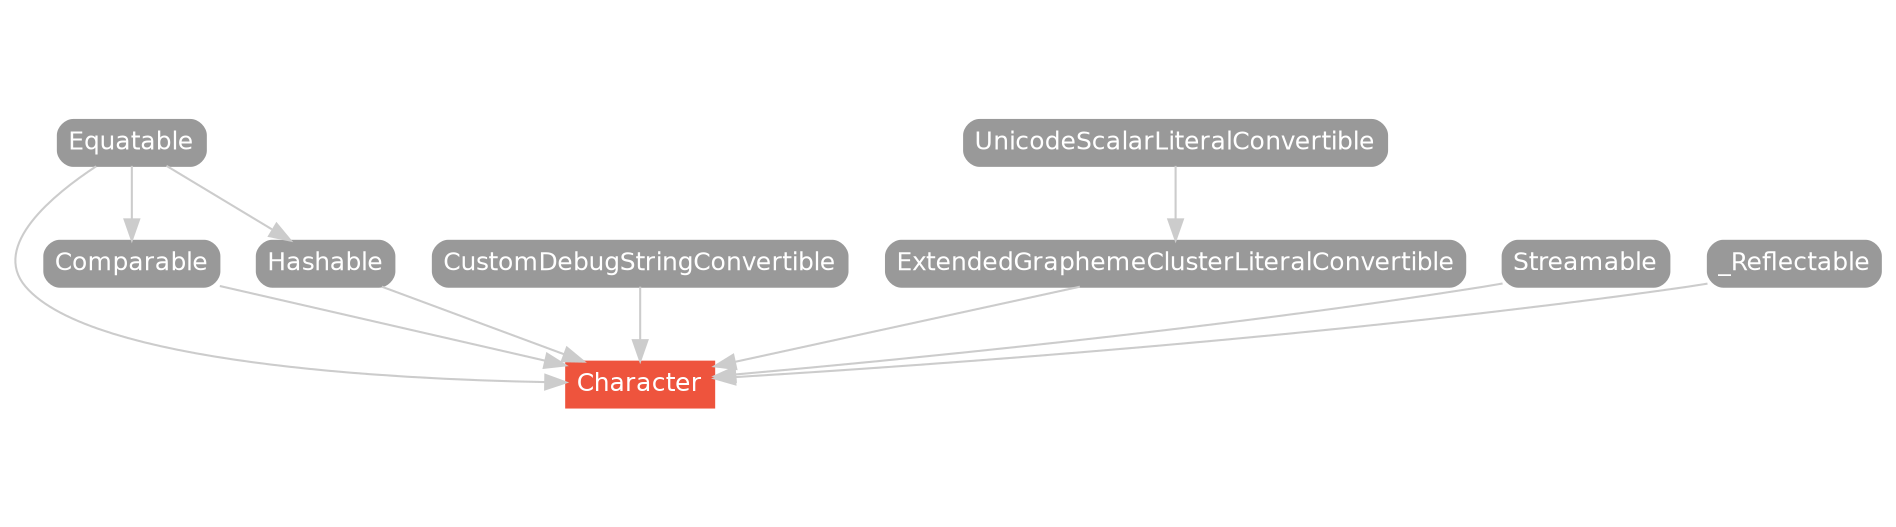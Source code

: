 strict digraph "Character - Type Hierarchy - SwiftDoc.org" {
    pad="0.1,0.8"
    node [shape=box, style="filled,rounded", color="#999999", fillcolor="#999999", fontcolor=white, fontname=Helvetica, fontnames="Helvetica,sansserif", fontsize=12, margin="0.07,0.05", height="0.3"]
    edge [color="#cccccc"]
    "Character" [URL="/type/Character/", style="filled", fillcolor="#ee543d", color="#ee543d"]
    "Comparable" [URL="/protocol/Comparable/"]
    "CustomDebugStringConvertible" [URL="/protocol/CustomDebugStringConvertible/"]
    "Equatable" [URL="/protocol/Equatable/"]
    "ExtendedGraphemeClusterLiteralConvertible" [URL="/protocol/ExtendedGraphemeClusterLiteralConvertible/"]
    "Hashable" [URL="/protocol/Hashable/"]
    "Streamable" [URL="/protocol/Streamable/"]
    "UnicodeScalarLiteralConvertible" [URL="/protocol/UnicodeScalarLiteralConvertible/"]
    "_Reflectable" [URL="/protocol/_Reflectable/"]    "ExtendedGraphemeClusterLiteralConvertible" -> "Character"
    "Equatable" -> "Character"
    "Hashable" -> "Character"
    "Comparable" -> "Character"
    "CustomDebugStringConvertible" -> "Character"
    "_Reflectable" -> "Character"
    "Streamable" -> "Character"
    "UnicodeScalarLiteralConvertible" -> "ExtendedGraphemeClusterLiteralConvertible"
    "Equatable" -> "Hashable"
    "Equatable" -> "Comparable"
    subgraph Types {
        rank = max; "Character";
    }
}